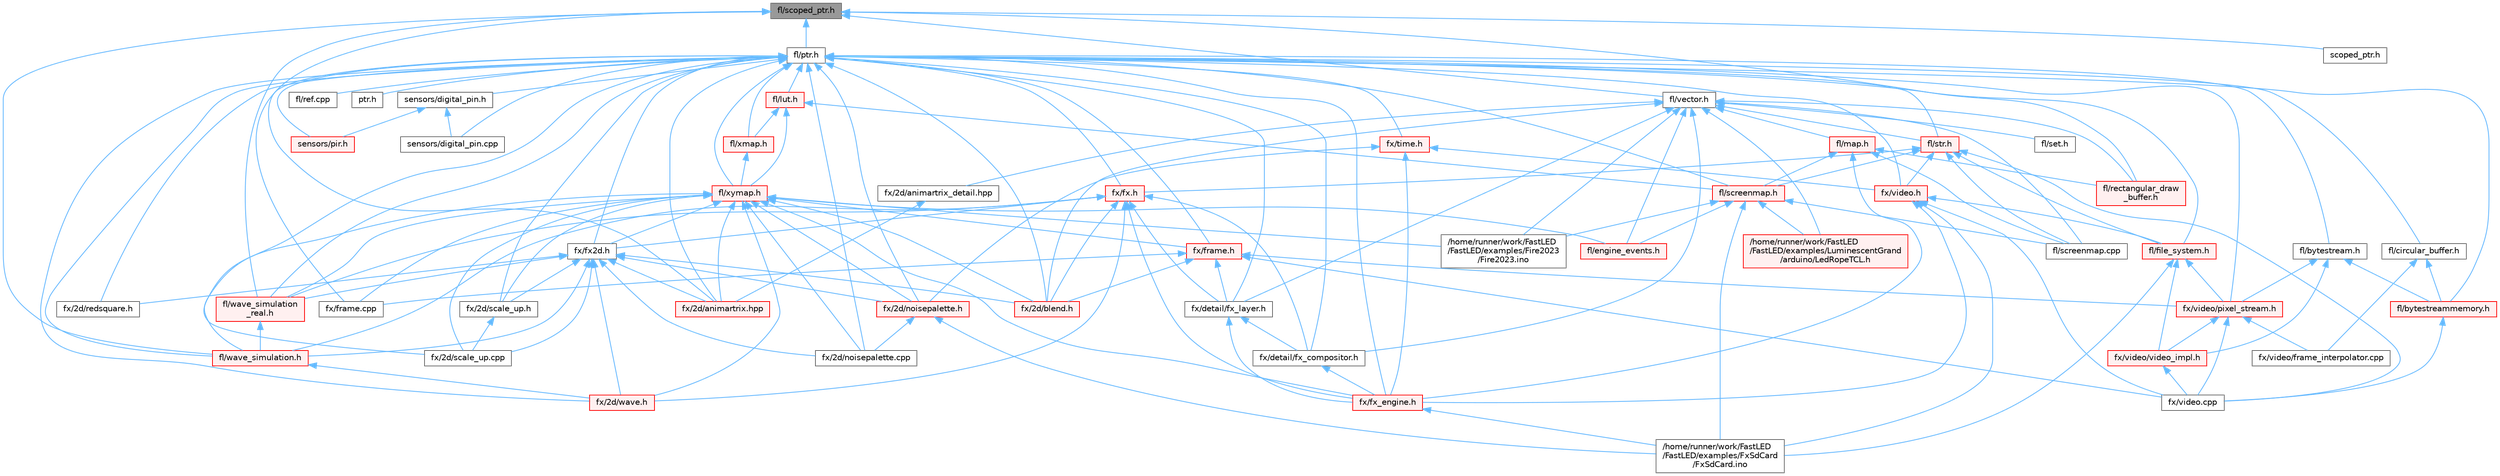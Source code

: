 digraph "fl/scoped_ptr.h"
{
 // INTERACTIVE_SVG=YES
 // LATEX_PDF_SIZE
  bgcolor="transparent";
  edge [fontname=Helvetica,fontsize=10,labelfontname=Helvetica,labelfontsize=10];
  node [fontname=Helvetica,fontsize=10,shape=box,height=0.2,width=0.4];
  Node1 [id="Node000001",label="fl/scoped_ptr.h",height=0.2,width=0.4,color="gray40", fillcolor="grey60", style="filled", fontcolor="black",tooltip=" "];
  Node1 -> Node2 [id="edge1_Node000001_Node000002",dir="back",color="steelblue1",style="solid",tooltip=" "];
  Node2 [id="Node000002",label="fl/ptr.h",height=0.2,width=0.4,color="grey40", fillcolor="white", style="filled",URL="$d7/df1/fl_2ptr_8h.html",tooltip=" "];
  Node2 -> Node3 [id="edge2_Node000002_Node000003",dir="back",color="steelblue1",style="solid",tooltip=" "];
  Node3 [id="Node000003",label="fl/bytestream.h",height=0.2,width=0.4,color="grey40", fillcolor="white", style="filled",URL="$dd/d2b/bytestream_8h.html",tooltip=" "];
  Node3 -> Node4 [id="edge3_Node000003_Node000004",dir="back",color="steelblue1",style="solid",tooltip=" "];
  Node4 [id="Node000004",label="fl/bytestreammemory.h",height=0.2,width=0.4,color="red", fillcolor="#FFF0F0", style="filled",URL="$d1/d24/bytestreammemory_8h.html",tooltip=" "];
  Node4 -> Node6 [id="edge4_Node000004_Node000006",dir="back",color="steelblue1",style="solid",tooltip=" "];
  Node6 [id="Node000006",label="fx/video.cpp",height=0.2,width=0.4,color="grey40", fillcolor="white", style="filled",URL="$d0/d05/video_8cpp.html",tooltip=" "];
  Node3 -> Node7 [id="edge5_Node000003_Node000007",dir="back",color="steelblue1",style="solid",tooltip=" "];
  Node7 [id="Node000007",label="fx/video/pixel_stream.h",height=0.2,width=0.4,color="red", fillcolor="#FFF0F0", style="filled",URL="$d3/dfa/pixel__stream_8h.html",tooltip=" "];
  Node7 -> Node6 [id="edge6_Node000007_Node000006",dir="back",color="steelblue1",style="solid",tooltip=" "];
  Node7 -> Node8 [id="edge7_Node000007_Node000008",dir="back",color="steelblue1",style="solid",tooltip=" "];
  Node8 [id="Node000008",label="fx/video/frame_interpolator.cpp",height=0.2,width=0.4,color="grey40", fillcolor="white", style="filled",URL="$d5/da4/frame__interpolator_8cpp.html",tooltip=" "];
  Node7 -> Node10 [id="edge8_Node000007_Node000010",dir="back",color="steelblue1",style="solid",tooltip=" "];
  Node10 [id="Node000010",label="fx/video/video_impl.h",height=0.2,width=0.4,color="red", fillcolor="#FFF0F0", style="filled",URL="$d5/d82/video__impl_8h.html",tooltip=" "];
  Node10 -> Node6 [id="edge9_Node000010_Node000006",dir="back",color="steelblue1",style="solid",tooltip=" "];
  Node3 -> Node10 [id="edge10_Node000003_Node000010",dir="back",color="steelblue1",style="solid",tooltip=" "];
  Node2 -> Node4 [id="edge11_Node000002_Node000004",dir="back",color="steelblue1",style="solid",tooltip=" "];
  Node2 -> Node13 [id="edge12_Node000002_Node000013",dir="back",color="steelblue1",style="solid",tooltip=" "];
  Node13 [id="Node000013",label="fl/circular_buffer.h",height=0.2,width=0.4,color="grey40", fillcolor="white", style="filled",URL="$d9/d43/circular__buffer_8h.html",tooltip=" "];
  Node13 -> Node4 [id="edge13_Node000013_Node000004",dir="back",color="steelblue1",style="solid",tooltip=" "];
  Node13 -> Node8 [id="edge14_Node000013_Node000008",dir="back",color="steelblue1",style="solid",tooltip=" "];
  Node2 -> Node14 [id="edge15_Node000002_Node000014",dir="back",color="steelblue1",style="solid",tooltip=" "];
  Node14 [id="Node000014",label="fl/file_system.h",height=0.2,width=0.4,color="red", fillcolor="#FFF0F0", style="filled",URL="$d9/d28/fl_2file__system_8h.html",tooltip=" "];
  Node14 -> Node15 [id="edge16_Node000014_Node000015",dir="back",color="steelblue1",style="solid",tooltip=" "];
  Node15 [id="Node000015",label="/home/runner/work/FastLED\l/FastLED/examples/FxSdCard\l/FxSdCard.ino",height=0.2,width=0.4,color="grey40", fillcolor="white", style="filled",URL="$d7/d35/_fx_sd_card_8ino.html",tooltip=" "];
  Node14 -> Node7 [id="edge17_Node000014_Node000007",dir="back",color="steelblue1",style="solid",tooltip=" "];
  Node14 -> Node10 [id="edge18_Node000014_Node000010",dir="back",color="steelblue1",style="solid",tooltip=" "];
  Node2 -> Node18 [id="edge19_Node000002_Node000018",dir="back",color="steelblue1",style="solid",tooltip=" "];
  Node18 [id="Node000018",label="fl/lut.h",height=0.2,width=0.4,color="red", fillcolor="#FFF0F0", style="filled",URL="$d3/db6/fl_2lut_8h.html",tooltip=" "];
  Node18 -> Node19 [id="edge20_Node000018_Node000019",dir="back",color="steelblue1",style="solid",tooltip=" "];
  Node19 [id="Node000019",label="fl/screenmap.h",height=0.2,width=0.4,color="red", fillcolor="#FFF0F0", style="filled",URL="$d7/d0d/fl_2screenmap_8h.html",tooltip=" "];
  Node19 -> Node21 [id="edge21_Node000019_Node000021",dir="back",color="steelblue1",style="solid",tooltip=" "];
  Node21 [id="Node000021",label="/home/runner/work/FastLED\l/FastLED/examples/Fire2023\l/Fire2023.ino",height=0.2,width=0.4,color="grey40", fillcolor="white", style="filled",URL="$d8/d2c/_fire2023_8ino.html",tooltip=" "];
  Node19 -> Node15 [id="edge22_Node000019_Node000015",dir="back",color="steelblue1",style="solid",tooltip=" "];
  Node19 -> Node23 [id="edge23_Node000019_Node000023",dir="back",color="steelblue1",style="solid",tooltip=" "];
  Node23 [id="Node000023",label="/home/runner/work/FastLED\l/FastLED/examples/LuminescentGrand\l/arduino/LedRopeTCL.h",height=0.2,width=0.4,color="red", fillcolor="#FFF0F0", style="filled",URL="$d9/d7e/_led_rope_t_c_l_8h.html",tooltip=" "];
  Node19 -> Node141 [id="edge24_Node000019_Node000141",dir="back",color="steelblue1",style="solid",tooltip=" "];
  Node141 [id="Node000141",label="fl/engine_events.h",height=0.2,width=0.4,color="red", fillcolor="#FFF0F0", style="filled",URL="$dc/dd9/fl_2engine__events_8h.html",tooltip=" "];
  Node19 -> Node144 [id="edge25_Node000019_Node000144",dir="back",color="steelblue1",style="solid",tooltip=" "];
  Node144 [id="Node000144",label="fl/screenmap.cpp",height=0.2,width=0.4,color="grey40", fillcolor="white", style="filled",URL="$d9/d6f/screenmap_8cpp.html",tooltip=" "];
  Node18 -> Node147 [id="edge26_Node000018_Node000147",dir="back",color="steelblue1",style="solid",tooltip=" "];
  Node147 [id="Node000147",label="fl/xmap.h",height=0.2,width=0.4,color="red", fillcolor="#FFF0F0", style="filled",URL="$d5/d22/fl_2xmap_8h.html",tooltip=" "];
  Node147 -> Node149 [id="edge27_Node000147_Node000149",dir="back",color="steelblue1",style="solid",tooltip=" "];
  Node149 [id="Node000149",label="fl/xymap.h",height=0.2,width=0.4,color="red", fillcolor="#FFF0F0", style="filled",URL="$d6/dc9/fl_2xymap_8h.html",tooltip=" "];
  Node149 -> Node21 [id="edge28_Node000149_Node000021",dir="back",color="steelblue1",style="solid",tooltip=" "];
  Node149 -> Node141 [id="edge29_Node000149_Node000141",dir="back",color="steelblue1",style="solid",tooltip=" "];
  Node149 -> Node153 [id="edge30_Node000149_Node000153",dir="back",color="steelblue1",style="solid",tooltip=" "];
  Node153 [id="Node000153",label="fl/wave_simulation.h",height=0.2,width=0.4,color="red", fillcolor="#FFF0F0", style="filled",URL="$dc/d36/wave__simulation_8h.html",tooltip=" "];
  Node153 -> Node97 [id="edge31_Node000153_Node000097",dir="back",color="steelblue1",style="solid",tooltip=" "];
  Node97 [id="Node000097",label="fx/2d/wave.h",height=0.2,width=0.4,color="red", fillcolor="#FFF0F0", style="filled",URL="$dc/d61/wave_8h.html",tooltip=" "];
  Node149 -> Node155 [id="edge32_Node000149_Node000155",dir="back",color="steelblue1",style="solid",tooltip=" "];
  Node155 [id="Node000155",label="fl/wave_simulation\l_real.h",height=0.2,width=0.4,color="red", fillcolor="#FFF0F0", style="filled",URL="$dd/d8e/wave__simulation__real_8h.html",tooltip=" "];
  Node155 -> Node153 [id="edge33_Node000155_Node000153",dir="back",color="steelblue1",style="solid",tooltip=" "];
  Node149 -> Node157 [id="edge34_Node000149_Node000157",dir="back",color="steelblue1",style="solid",tooltip=" "];
  Node157 [id="Node000157",label="fx/2d/animartrix.hpp",height=0.2,width=0.4,color="red", fillcolor="#FFF0F0", style="filled",URL="$d3/dc3/animartrix_8hpp.html",tooltip=" "];
  Node149 -> Node158 [id="edge35_Node000149_Node000158",dir="back",color="steelblue1",style="solid",tooltip=" "];
  Node158 [id="Node000158",label="fx/2d/blend.h",height=0.2,width=0.4,color="red", fillcolor="#FFF0F0", style="filled",URL="$d8/d4e/blend_8h.html",tooltip=" "];
  Node149 -> Node118 [id="edge36_Node000149_Node000118",dir="back",color="steelblue1",style="solid",tooltip=" "];
  Node118 [id="Node000118",label="fx/2d/noisepalette.cpp",height=0.2,width=0.4,color="grey40", fillcolor="white", style="filled",URL="$d6/d66/noisepalette_8cpp.html",tooltip=" "];
  Node149 -> Node119 [id="edge37_Node000149_Node000119",dir="back",color="steelblue1",style="solid",tooltip=" "];
  Node119 [id="Node000119",label="fx/2d/noisepalette.h",height=0.2,width=0.4,color="red", fillcolor="#FFF0F0", style="filled",URL="$d6/dc7/noisepalette_8h.html",tooltip="Demonstrates how to mix noise generation with color palettes on a 2D LED matrix."];
  Node119 -> Node15 [id="edge38_Node000119_Node000015",dir="back",color="steelblue1",style="solid",tooltip=" "];
  Node119 -> Node118 [id="edge39_Node000119_Node000118",dir="back",color="steelblue1",style="solid",tooltip=" "];
  Node149 -> Node121 [id="edge40_Node000149_Node000121",dir="back",color="steelblue1",style="solid",tooltip=" "];
  Node121 [id="Node000121",label="fx/2d/scale_up.cpp",height=0.2,width=0.4,color="grey40", fillcolor="white", style="filled",URL="$dc/d8c/scale__up_8cpp.html",tooltip=" "];
  Node149 -> Node152 [id="edge41_Node000149_Node000152",dir="back",color="steelblue1",style="solid",tooltip=" "];
  Node152 [id="Node000152",label="fx/2d/scale_up.h",height=0.2,width=0.4,color="grey40", fillcolor="white", style="filled",URL="$d2/d74/scale__up_8h.html",tooltip="Expands a grid using bilinear interpolation and scaling up."];
  Node152 -> Node121 [id="edge42_Node000152_Node000121",dir="back",color="steelblue1",style="solid",tooltip=" "];
  Node149 -> Node97 [id="edge43_Node000149_Node000097",dir="back",color="steelblue1",style="solid",tooltip=" "];
  Node149 -> Node159 [id="edge44_Node000149_Node000159",dir="back",color="steelblue1",style="solid",tooltip=" "];
  Node159 [id="Node000159",label="fx/frame.cpp",height=0.2,width=0.4,color="grey40", fillcolor="white", style="filled",URL="$da/d14/frame_8cpp.html",tooltip=" "];
  Node149 -> Node160 [id="edge45_Node000149_Node000160",dir="back",color="steelblue1",style="solid",tooltip=" "];
  Node160 [id="Node000160",label="fx/frame.h",height=0.2,width=0.4,color="red", fillcolor="#FFF0F0", style="filled",URL="$df/d7d/frame_8h.html",tooltip=" "];
  Node160 -> Node158 [id="edge46_Node000160_Node000158",dir="back",color="steelblue1",style="solid",tooltip=" "];
  Node160 -> Node161 [id="edge47_Node000160_Node000161",dir="back",color="steelblue1",style="solid",tooltip=" "];
  Node161 [id="Node000161",label="fx/detail/fx_layer.h",height=0.2,width=0.4,color="grey40", fillcolor="white", style="filled",URL="$d7/d2f/fx__layer_8h.html",tooltip=" "];
  Node161 -> Node162 [id="edge48_Node000161_Node000162",dir="back",color="steelblue1",style="solid",tooltip=" "];
  Node162 [id="Node000162",label="fx/detail/fx_compositor.h",height=0.2,width=0.4,color="grey40", fillcolor="white", style="filled",URL="$d5/d6b/fx__compositor_8h.html",tooltip=" "];
  Node162 -> Node163 [id="edge49_Node000162_Node000163",dir="back",color="steelblue1",style="solid",tooltip=" "];
  Node163 [id="Node000163",label="fx/fx_engine.h",height=0.2,width=0.4,color="red", fillcolor="#FFF0F0", style="filled",URL="$d9/d3c/fx__engine_8h.html",tooltip=" "];
  Node163 -> Node15 [id="edge50_Node000163_Node000015",dir="back",color="steelblue1",style="solid",tooltip=" "];
  Node161 -> Node163 [id="edge51_Node000161_Node000163",dir="back",color="steelblue1",style="solid",tooltip=" "];
  Node160 -> Node159 [id="edge52_Node000160_Node000159",dir="back",color="steelblue1",style="solid",tooltip=" "];
  Node160 -> Node6 [id="edge53_Node000160_Node000006",dir="back",color="steelblue1",style="solid",tooltip=" "];
  Node160 -> Node7 [id="edge54_Node000160_Node000007",dir="back",color="steelblue1",style="solid",tooltip=" "];
  Node149 -> Node165 [id="edge55_Node000149_Node000165",dir="back",color="steelblue1",style="solid",tooltip=" "];
  Node165 [id="Node000165",label="fx/fx2d.h",height=0.2,width=0.4,color="grey40", fillcolor="white", style="filled",URL="$d9/d43/fx2d_8h.html",tooltip=" "];
  Node165 -> Node153 [id="edge56_Node000165_Node000153",dir="back",color="steelblue1",style="solid",tooltip=" "];
  Node165 -> Node155 [id="edge57_Node000165_Node000155",dir="back",color="steelblue1",style="solid",tooltip=" "];
  Node165 -> Node157 [id="edge58_Node000165_Node000157",dir="back",color="steelblue1",style="solid",tooltip=" "];
  Node165 -> Node158 [id="edge59_Node000165_Node000158",dir="back",color="steelblue1",style="solid",tooltip=" "];
  Node165 -> Node118 [id="edge60_Node000165_Node000118",dir="back",color="steelblue1",style="solid",tooltip=" "];
  Node165 -> Node119 [id="edge61_Node000165_Node000119",dir="back",color="steelblue1",style="solid",tooltip=" "];
  Node165 -> Node120 [id="edge62_Node000165_Node000120",dir="back",color="steelblue1",style="solid",tooltip=" "];
  Node120 [id="Node000120",label="fx/2d/redsquare.h",height=0.2,width=0.4,color="grey40", fillcolor="white", style="filled",URL="$d3/db8/redsquare_8h.html",tooltip=" "];
  Node165 -> Node121 [id="edge63_Node000165_Node000121",dir="back",color="steelblue1",style="solid",tooltip=" "];
  Node165 -> Node152 [id="edge64_Node000165_Node000152",dir="back",color="steelblue1",style="solid",tooltip=" "];
  Node165 -> Node97 [id="edge65_Node000165_Node000097",dir="back",color="steelblue1",style="solid",tooltip=" "];
  Node149 -> Node163 [id="edge66_Node000149_Node000163",dir="back",color="steelblue1",style="solid",tooltip=" "];
  Node18 -> Node149 [id="edge67_Node000018_Node000149",dir="back",color="steelblue1",style="solid",tooltip=" "];
  Node2 -> Node171 [id="edge68_Node000002_Node000171",dir="back",color="steelblue1",style="solid",tooltip=" "];
  Node171 [id="Node000171",label="fl/ref.cpp",height=0.2,width=0.4,color="grey40", fillcolor="white", style="filled",URL="$df/de4/ref_8cpp.html",tooltip=" "];
  Node2 -> Node19 [id="edge69_Node000002_Node000019",dir="back",color="steelblue1",style="solid",tooltip=" "];
  Node2 -> Node172 [id="edge70_Node000002_Node000172",dir="back",color="steelblue1",style="solid",tooltip=" "];
  Node172 [id="Node000172",label="fl/str.h",height=0.2,width=0.4,color="red", fillcolor="#FFF0F0", style="filled",URL="$dc/d0e/fl_2str_8h.html",tooltip=" "];
  Node172 -> Node14 [id="edge71_Node000172_Node000014",dir="back",color="steelblue1",style="solid",tooltip=" "];
  Node172 -> Node144 [id="edge72_Node000172_Node000144",dir="back",color="steelblue1",style="solid",tooltip=" "];
  Node172 -> Node19 [id="edge73_Node000172_Node000019",dir="back",color="steelblue1",style="solid",tooltip=" "];
  Node172 -> Node186 [id="edge74_Node000172_Node000186",dir="back",color="steelblue1",style="solid",tooltip=" "];
  Node186 [id="Node000186",label="fx/fx.h",height=0.2,width=0.4,color="red", fillcolor="#FFF0F0", style="filled",URL="$d2/d0c/fx_8h.html",tooltip=" "];
  Node186 -> Node153 [id="edge75_Node000186_Node000153",dir="back",color="steelblue1",style="solid",tooltip=" "];
  Node186 -> Node155 [id="edge76_Node000186_Node000155",dir="back",color="steelblue1",style="solid",tooltip=" "];
  Node186 -> Node158 [id="edge77_Node000186_Node000158",dir="back",color="steelblue1",style="solid",tooltip=" "];
  Node186 -> Node97 [id="edge78_Node000186_Node000097",dir="back",color="steelblue1",style="solid",tooltip=" "];
  Node186 -> Node162 [id="edge79_Node000186_Node000162",dir="back",color="steelblue1",style="solid",tooltip=" "];
  Node186 -> Node161 [id="edge80_Node000186_Node000161",dir="back",color="steelblue1",style="solid",tooltip=" "];
  Node186 -> Node165 [id="edge81_Node000186_Node000165",dir="back",color="steelblue1",style="solid",tooltip=" "];
  Node186 -> Node163 [id="edge82_Node000186_Node000163",dir="back",color="steelblue1",style="solid",tooltip=" "];
  Node172 -> Node6 [id="edge83_Node000172_Node000006",dir="back",color="steelblue1",style="solid",tooltip=" "];
  Node172 -> Node168 [id="edge84_Node000172_Node000168",dir="back",color="steelblue1",style="solid",tooltip=" "];
  Node168 [id="Node000168",label="fx/video.h",height=0.2,width=0.4,color="red", fillcolor="#FFF0F0", style="filled",URL="$dd/d78/video_8h.html",tooltip=" "];
  Node168 -> Node15 [id="edge85_Node000168_Node000015",dir="back",color="steelblue1",style="solid",tooltip=" "];
  Node168 -> Node14 [id="edge86_Node000168_Node000014",dir="back",color="steelblue1",style="solid",tooltip=" "];
  Node168 -> Node163 [id="edge87_Node000168_Node000163",dir="back",color="steelblue1",style="solid",tooltip=" "];
  Node168 -> Node6 [id="edge88_Node000168_Node000006",dir="back",color="steelblue1",style="solid",tooltip=" "];
  Node2 -> Node153 [id="edge89_Node000002_Node000153",dir="back",color="steelblue1",style="solid",tooltip=" "];
  Node2 -> Node155 [id="edge90_Node000002_Node000155",dir="back",color="steelblue1",style="solid",tooltip=" "];
  Node2 -> Node147 [id="edge91_Node000002_Node000147",dir="back",color="steelblue1",style="solid",tooltip=" "];
  Node2 -> Node149 [id="edge92_Node000002_Node000149",dir="back",color="steelblue1",style="solid",tooltip=" "];
  Node2 -> Node157 [id="edge93_Node000002_Node000157",dir="back",color="steelblue1",style="solid",tooltip=" "];
  Node2 -> Node158 [id="edge94_Node000002_Node000158",dir="back",color="steelblue1",style="solid",tooltip=" "];
  Node2 -> Node118 [id="edge95_Node000002_Node000118",dir="back",color="steelblue1",style="solid",tooltip=" "];
  Node2 -> Node119 [id="edge96_Node000002_Node000119",dir="back",color="steelblue1",style="solid",tooltip=" "];
  Node2 -> Node120 [id="edge97_Node000002_Node000120",dir="back",color="steelblue1",style="solid",tooltip=" "];
  Node2 -> Node121 [id="edge98_Node000002_Node000121",dir="back",color="steelblue1",style="solid",tooltip=" "];
  Node2 -> Node152 [id="edge99_Node000002_Node000152",dir="back",color="steelblue1",style="solid",tooltip=" "];
  Node2 -> Node97 [id="edge100_Node000002_Node000097",dir="back",color="steelblue1",style="solid",tooltip=" "];
  Node2 -> Node162 [id="edge101_Node000002_Node000162",dir="back",color="steelblue1",style="solid",tooltip=" "];
  Node2 -> Node161 [id="edge102_Node000002_Node000161",dir="back",color="steelblue1",style="solid",tooltip=" "];
  Node2 -> Node159 [id="edge103_Node000002_Node000159",dir="back",color="steelblue1",style="solid",tooltip=" "];
  Node2 -> Node160 [id="edge104_Node000002_Node000160",dir="back",color="steelblue1",style="solid",tooltip=" "];
  Node2 -> Node186 [id="edge105_Node000002_Node000186",dir="back",color="steelblue1",style="solid",tooltip=" "];
  Node2 -> Node165 [id="edge106_Node000002_Node000165",dir="back",color="steelblue1",style="solid",tooltip=" "];
  Node2 -> Node163 [id="edge107_Node000002_Node000163",dir="back",color="steelblue1",style="solid",tooltip=" "];
  Node2 -> Node188 [id="edge108_Node000002_Node000188",dir="back",color="steelblue1",style="solid",tooltip=" "];
  Node188 [id="Node000188",label="fx/time.h",height=0.2,width=0.4,color="red", fillcolor="#FFF0F0", style="filled",URL="$de/df7/time_8h.html",tooltip=" "];
  Node188 -> Node119 [id="edge109_Node000188_Node000119",dir="back",color="steelblue1",style="solid",tooltip=" "];
  Node188 -> Node163 [id="edge110_Node000188_Node000163",dir="back",color="steelblue1",style="solid",tooltip=" "];
  Node188 -> Node168 [id="edge111_Node000188_Node000168",dir="back",color="steelblue1",style="solid",tooltip=" "];
  Node2 -> Node168 [id="edge112_Node000002_Node000168",dir="back",color="steelblue1",style="solid",tooltip=" "];
  Node2 -> Node7 [id="edge113_Node000002_Node000007",dir="back",color="steelblue1",style="solid",tooltip=" "];
  Node2 -> Node189 [id="edge114_Node000002_Node000189",dir="back",color="steelblue1",style="solid",tooltip=" "];
  Node189 [id="Node000189",label="ptr.h",height=0.2,width=0.4,color="grey40", fillcolor="white", style="filled",URL="$dd/d98/ptr_8h.html",tooltip=" "];
  Node2 -> Node106 [id="edge115_Node000002_Node000106",dir="back",color="steelblue1",style="solid",tooltip=" "];
  Node106 [id="Node000106",label="sensors/digital_pin.cpp",height=0.2,width=0.4,color="grey40", fillcolor="white", style="filled",URL="$de/d2b/digital__pin_8cpp.html",tooltip=" "];
  Node2 -> Node190 [id="edge116_Node000002_Node000190",dir="back",color="steelblue1",style="solid",tooltip=" "];
  Node190 [id="Node000190",label="sensors/digital_pin.h",height=0.2,width=0.4,color="grey40", fillcolor="white", style="filled",URL="$dd/d83/digital__pin_8h.html",tooltip=" "];
  Node190 -> Node106 [id="edge117_Node000190_Node000106",dir="back",color="steelblue1",style="solid",tooltip=" "];
  Node190 -> Node191 [id="edge118_Node000190_Node000191",dir="back",color="steelblue1",style="solid",tooltip=" "];
  Node191 [id="Node000191",label="sensors/pir.h",height=0.2,width=0.4,color="red", fillcolor="#FFF0F0", style="filled",URL="$d9/dd3/pir_8h.html",tooltip=" "];
  Node2 -> Node191 [id="edge119_Node000002_Node000191",dir="back",color="steelblue1",style="solid",tooltip=" "];
  Node1 -> Node178 [id="edge120_Node000001_Node000178",dir="back",color="steelblue1",style="solid",tooltip=" "];
  Node178 [id="Node000178",label="fl/rectangular_draw\l_buffer.h",height=0.2,width=0.4,color="red", fillcolor="#FFF0F0", style="filled",URL="$d9/df3/rectangular__draw__buffer_8h.html",tooltip=" "];
  Node1 -> Node192 [id="edge121_Node000001_Node000192",dir="back",color="steelblue1",style="solid",tooltip=" "];
  Node192 [id="Node000192",label="fl/vector.h",height=0.2,width=0.4,color="grey40", fillcolor="white", style="filled",URL="$d6/d68/vector_8h.html",tooltip=" "];
  Node192 -> Node21 [id="edge122_Node000192_Node000021",dir="back",color="steelblue1",style="solid",tooltip=" "];
  Node192 -> Node23 [id="edge123_Node000192_Node000023",dir="back",color="steelblue1",style="solid",tooltip=" "];
  Node192 -> Node141 [id="edge124_Node000192_Node000141",dir="back",color="steelblue1",style="solid",tooltip=" "];
  Node192 -> Node177 [id="edge125_Node000192_Node000177",dir="back",color="steelblue1",style="solid",tooltip=" "];
  Node177 [id="Node000177",label="fl/map.h",height=0.2,width=0.4,color="red", fillcolor="#FFF0F0", style="filled",URL="$dc/db7/map_8h.html",tooltip=" "];
  Node177 -> Node178 [id="edge126_Node000177_Node000178",dir="back",color="steelblue1",style="solid",tooltip=" "];
  Node177 -> Node144 [id="edge127_Node000177_Node000144",dir="back",color="steelblue1",style="solid",tooltip=" "];
  Node177 -> Node19 [id="edge128_Node000177_Node000019",dir="back",color="steelblue1",style="solid",tooltip=" "];
  Node177 -> Node163 [id="edge129_Node000177_Node000163",dir="back",color="steelblue1",style="solid",tooltip=" "];
  Node192 -> Node178 [id="edge130_Node000192_Node000178",dir="back",color="steelblue1",style="solid",tooltip=" "];
  Node192 -> Node144 [id="edge131_Node000192_Node000144",dir="back",color="steelblue1",style="solid",tooltip=" "];
  Node192 -> Node193 [id="edge132_Node000192_Node000193",dir="back",color="steelblue1",style="solid",tooltip=" "];
  Node193 [id="Node000193",label="fl/set.h",height=0.2,width=0.4,color="grey40", fillcolor="white", style="filled",URL="$d4/d13/set_8h.html",tooltip=" "];
  Node192 -> Node172 [id="edge133_Node000192_Node000172",dir="back",color="steelblue1",style="solid",tooltip=" "];
  Node192 -> Node194 [id="edge134_Node000192_Node000194",dir="back",color="steelblue1",style="solid",tooltip=" "];
  Node194 [id="Node000194",label="fx/2d/animartrix_detail.hpp",height=0.2,width=0.4,color="grey40", fillcolor="white", style="filled",URL="$d3/d3b/animartrix__detail_8hpp.html",tooltip=" "];
  Node194 -> Node157 [id="edge135_Node000194_Node000157",dir="back",color="steelblue1",style="solid",tooltip=" "];
  Node192 -> Node158 [id="edge136_Node000192_Node000158",dir="back",color="steelblue1",style="solid",tooltip=" "];
  Node192 -> Node162 [id="edge137_Node000192_Node000162",dir="back",color="steelblue1",style="solid",tooltip=" "];
  Node192 -> Node161 [id="edge138_Node000192_Node000161",dir="back",color="steelblue1",style="solid",tooltip=" "];
  Node1 -> Node153 [id="edge139_Node000001_Node000153",dir="back",color="steelblue1",style="solid",tooltip=" "];
  Node1 -> Node155 [id="edge140_Node000001_Node000155",dir="back",color="steelblue1",style="solid",tooltip=" "];
  Node1 -> Node157 [id="edge141_Node000001_Node000157",dir="back",color="steelblue1",style="solid",tooltip=" "];
  Node1 -> Node195 [id="edge142_Node000001_Node000195",dir="back",color="steelblue1",style="solid",tooltip=" "];
  Node195 [id="Node000195",label="scoped_ptr.h",height=0.2,width=0.4,color="grey40", fillcolor="white", style="filled",URL="$d0/d44/scoped__ptr_8h.html",tooltip=" "];
}
